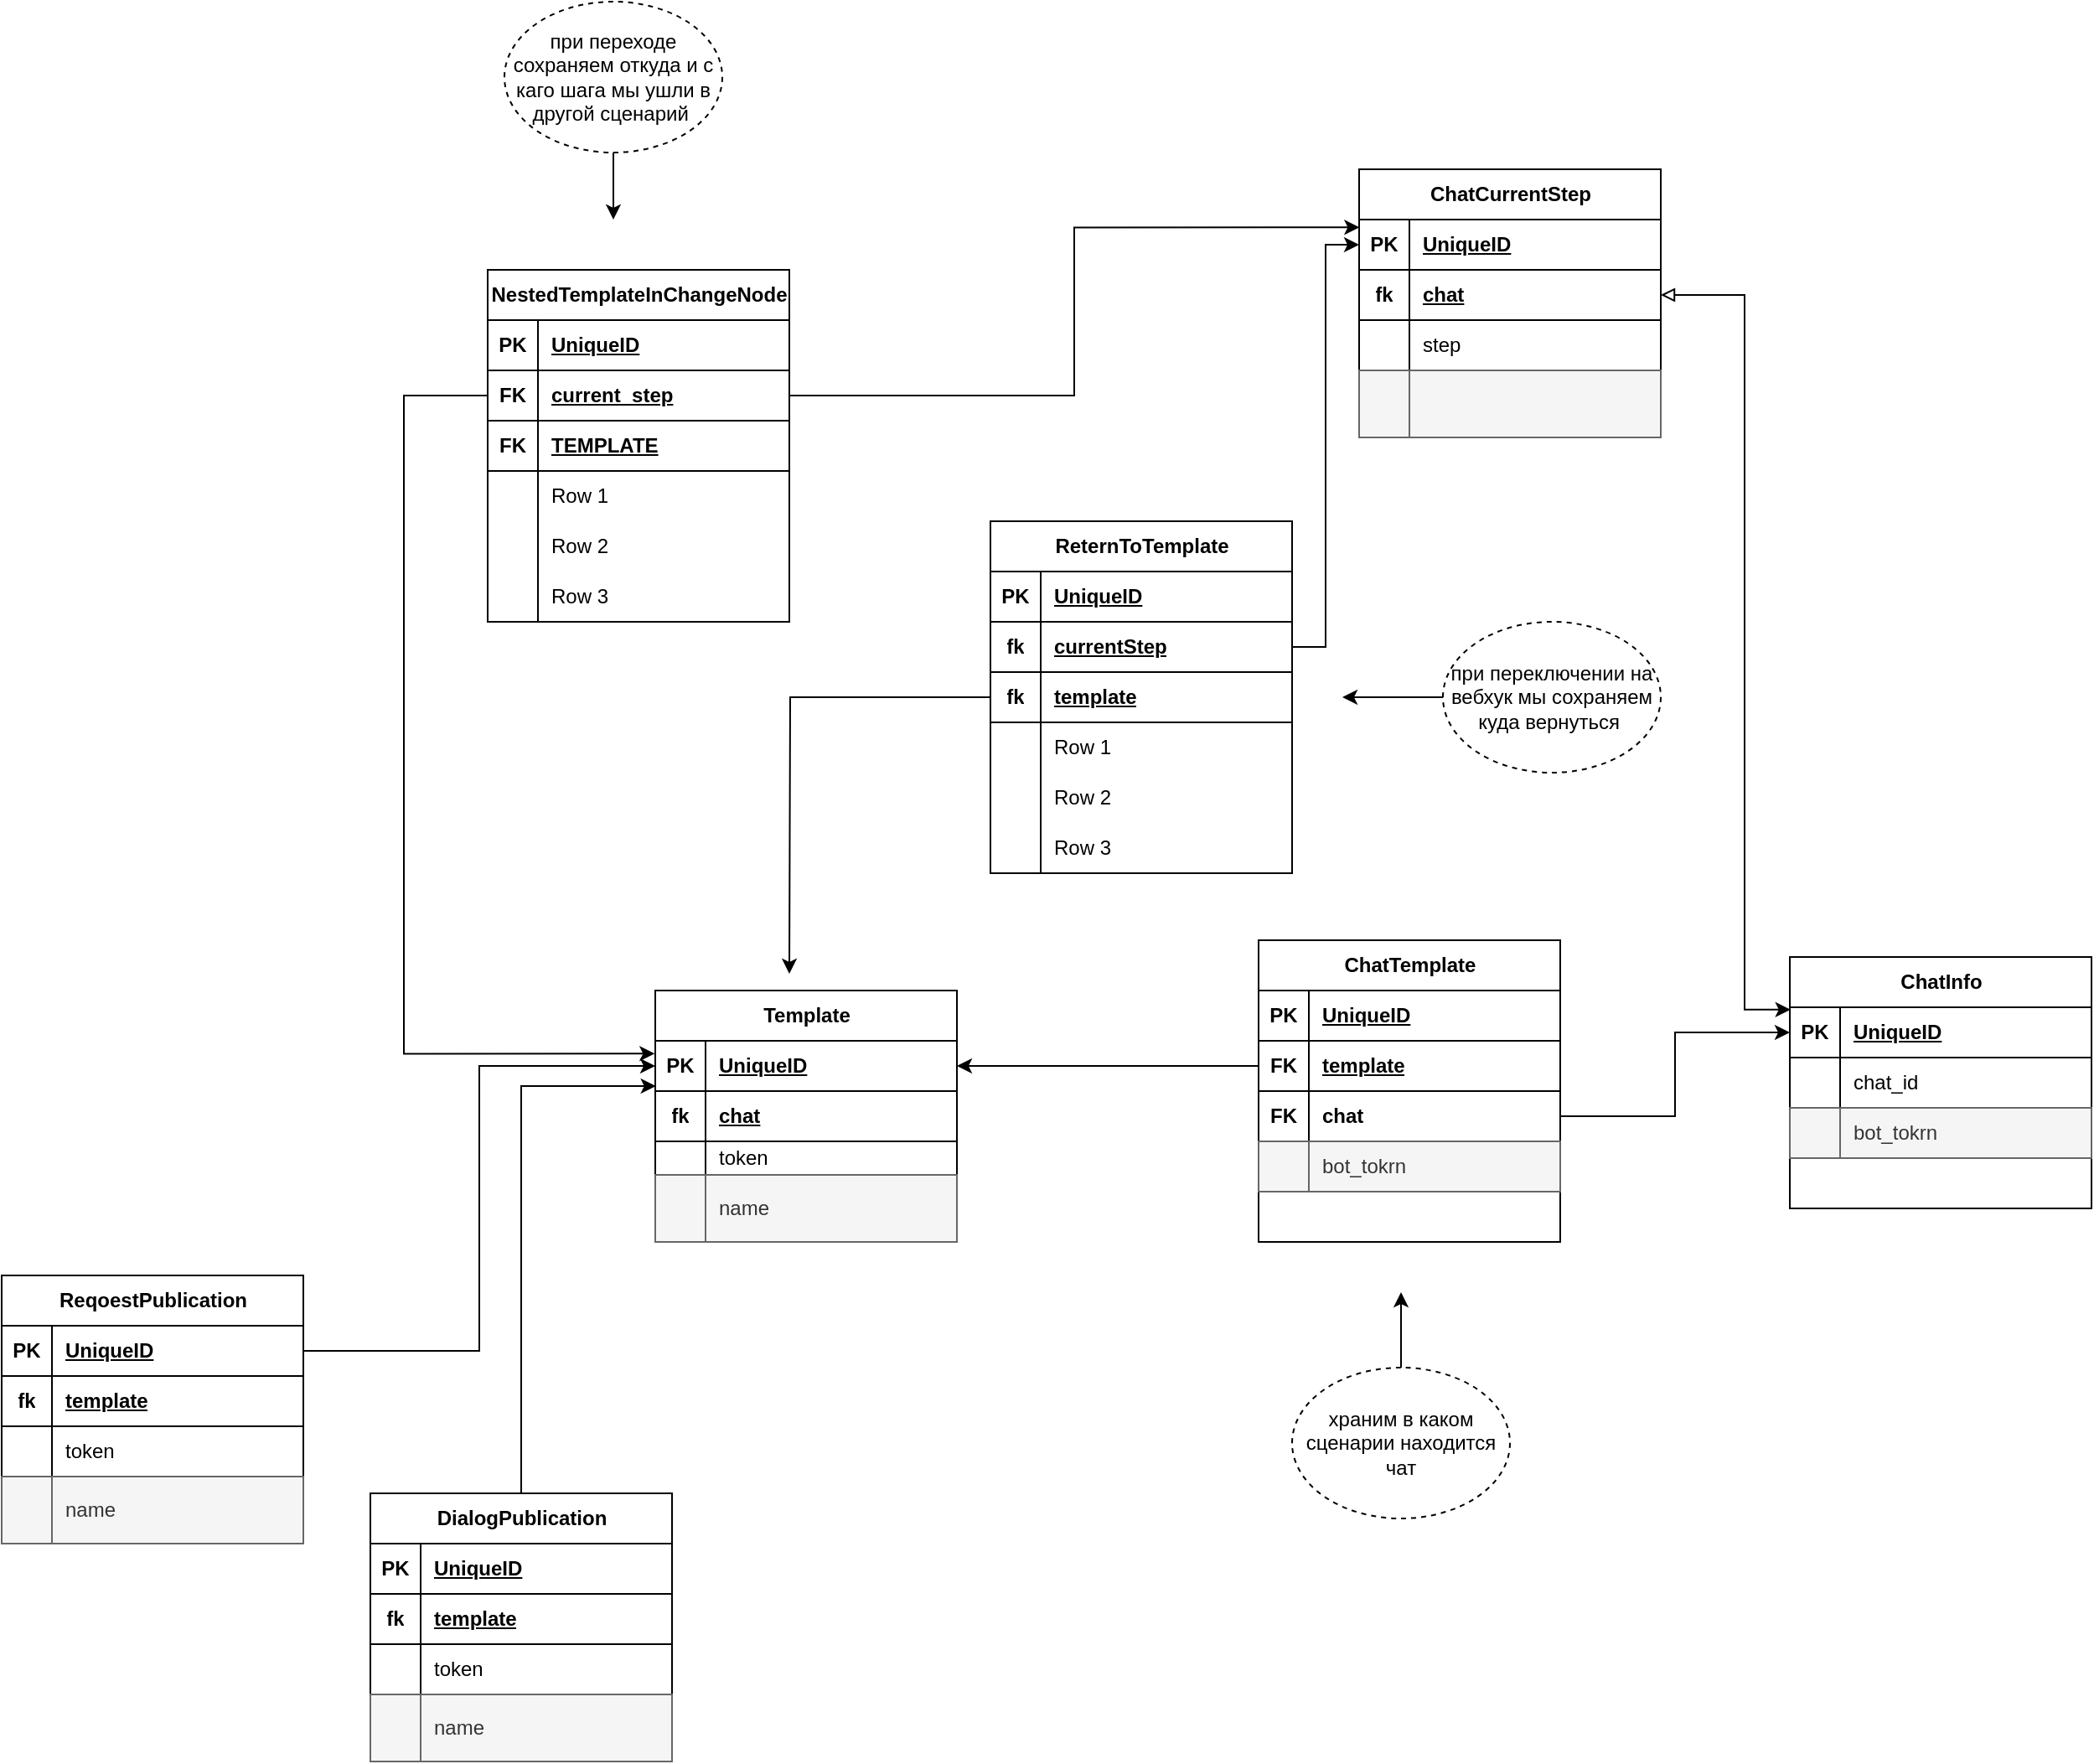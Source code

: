 <mxfile version="24.3.1" type="github">
  <diagram name="Страница — 1" id="hnV5HWe_6OBlve2uPmo5">
    <mxGraphModel dx="2190" dy="2065" grid="1" gridSize="10" guides="1" tooltips="1" connect="1" arrows="1" fold="1" page="1" pageScale="1" pageWidth="827" pageHeight="1169" math="0" shadow="0">
      <root>
        <mxCell id="0" />
        <mxCell id="1" parent="0" />
        <mxCell id="dPiEQQM7-Lwo4xCuVT-6-147" style="edgeStyle=orthogonalEdgeStyle;rounded=0;orthogonalLoop=1;jettySize=auto;html=1;" edge="1" parent="1" source="dPiEQQM7-Lwo4xCuVT-6-1">
          <mxGeometry relative="1" as="geometry">
            <mxPoint x="230" y="350" as="targetPoint" />
          </mxGeometry>
        </mxCell>
        <mxCell id="dPiEQQM7-Lwo4xCuVT-6-1" value="ReternToTemplate" style="shape=table;startSize=30;container=1;collapsible=1;childLayout=tableLayout;fixedRows=1;rowLines=0;fontStyle=1;align=center;resizeLast=1;html=1;fillColor=#FFFFFF;" vertex="1" parent="1">
          <mxGeometry x="350" y="80" width="180" height="210" as="geometry" />
        </mxCell>
        <mxCell id="dPiEQQM7-Lwo4xCuVT-6-2" value="" style="shape=tableRow;horizontal=0;startSize=0;swimlaneHead=0;swimlaneBody=0;fillColor=none;collapsible=0;dropTarget=0;points=[[0,0.5],[1,0.5]];portConstraint=eastwest;top=0;left=0;right=0;bottom=1;" vertex="1" parent="dPiEQQM7-Lwo4xCuVT-6-1">
          <mxGeometry y="30" width="180" height="30" as="geometry" />
        </mxCell>
        <mxCell id="dPiEQQM7-Lwo4xCuVT-6-3" value="PK" style="shape=partialRectangle;connectable=0;fillColor=none;top=0;left=0;bottom=0;right=0;fontStyle=1;overflow=hidden;whiteSpace=wrap;html=1;" vertex="1" parent="dPiEQQM7-Lwo4xCuVT-6-2">
          <mxGeometry width="30" height="30" as="geometry">
            <mxRectangle width="30" height="30" as="alternateBounds" />
          </mxGeometry>
        </mxCell>
        <mxCell id="dPiEQQM7-Lwo4xCuVT-6-4" value="UniqueID" style="shape=partialRectangle;connectable=0;fillColor=none;top=0;left=0;bottom=0;right=0;align=left;spacingLeft=6;fontStyle=5;overflow=hidden;whiteSpace=wrap;html=1;" vertex="1" parent="dPiEQQM7-Lwo4xCuVT-6-2">
          <mxGeometry x="30" width="150" height="30" as="geometry">
            <mxRectangle width="150" height="30" as="alternateBounds" />
          </mxGeometry>
        </mxCell>
        <mxCell id="dPiEQQM7-Lwo4xCuVT-6-14" value="" style="shape=tableRow;horizontal=0;startSize=0;swimlaneHead=0;swimlaneBody=0;fillColor=none;collapsible=0;dropTarget=0;points=[[0,0.5],[1,0.5]];portConstraint=eastwest;top=0;left=0;right=0;bottom=1;" vertex="1" parent="dPiEQQM7-Lwo4xCuVT-6-1">
          <mxGeometry y="60" width="180" height="30" as="geometry" />
        </mxCell>
        <mxCell id="dPiEQQM7-Lwo4xCuVT-6-15" value="fk" style="shape=partialRectangle;connectable=0;fillColor=none;top=0;left=0;bottom=0;right=0;fontStyle=1;overflow=hidden;whiteSpace=wrap;html=1;" vertex="1" parent="dPiEQQM7-Lwo4xCuVT-6-14">
          <mxGeometry width="30" height="30" as="geometry">
            <mxRectangle width="30" height="30" as="alternateBounds" />
          </mxGeometry>
        </mxCell>
        <mxCell id="dPiEQQM7-Lwo4xCuVT-6-16" value="currentStep" style="shape=partialRectangle;connectable=0;fillColor=none;top=0;left=0;bottom=0;right=0;align=left;spacingLeft=6;fontStyle=5;overflow=hidden;whiteSpace=wrap;html=1;" vertex="1" parent="dPiEQQM7-Lwo4xCuVT-6-14">
          <mxGeometry x="30" width="150" height="30" as="geometry">
            <mxRectangle width="150" height="30" as="alternateBounds" />
          </mxGeometry>
        </mxCell>
        <mxCell id="dPiEQQM7-Lwo4xCuVT-6-33" value="" style="shape=tableRow;horizontal=0;startSize=0;swimlaneHead=0;swimlaneBody=0;fillColor=none;collapsible=0;dropTarget=0;points=[[0,0.5],[1,0.5]];portConstraint=eastwest;top=0;left=0;right=0;bottom=1;" vertex="1" parent="dPiEQQM7-Lwo4xCuVT-6-1">
          <mxGeometry y="90" width="180" height="30" as="geometry" />
        </mxCell>
        <mxCell id="dPiEQQM7-Lwo4xCuVT-6-34" value="fk" style="shape=partialRectangle;connectable=0;fillColor=none;top=0;left=0;bottom=0;right=0;fontStyle=1;overflow=hidden;whiteSpace=wrap;html=1;" vertex="1" parent="dPiEQQM7-Lwo4xCuVT-6-33">
          <mxGeometry width="30" height="30" as="geometry">
            <mxRectangle width="30" height="30" as="alternateBounds" />
          </mxGeometry>
        </mxCell>
        <mxCell id="dPiEQQM7-Lwo4xCuVT-6-35" value="template" style="shape=partialRectangle;connectable=0;fillColor=none;top=0;left=0;bottom=0;right=0;align=left;spacingLeft=6;fontStyle=5;overflow=hidden;whiteSpace=wrap;html=1;" vertex="1" parent="dPiEQQM7-Lwo4xCuVT-6-33">
          <mxGeometry x="30" width="150" height="30" as="geometry">
            <mxRectangle width="150" height="30" as="alternateBounds" />
          </mxGeometry>
        </mxCell>
        <mxCell id="dPiEQQM7-Lwo4xCuVT-6-5" value="" style="shape=tableRow;horizontal=0;startSize=0;swimlaneHead=0;swimlaneBody=0;fillColor=none;collapsible=0;dropTarget=0;points=[[0,0.5],[1,0.5]];portConstraint=eastwest;top=0;left=0;right=0;bottom=0;" vertex="1" parent="dPiEQQM7-Lwo4xCuVT-6-1">
          <mxGeometry y="120" width="180" height="30" as="geometry" />
        </mxCell>
        <mxCell id="dPiEQQM7-Lwo4xCuVT-6-6" value="" style="shape=partialRectangle;connectable=0;fillColor=none;top=0;left=0;bottom=0;right=0;editable=1;overflow=hidden;whiteSpace=wrap;html=1;" vertex="1" parent="dPiEQQM7-Lwo4xCuVT-6-5">
          <mxGeometry width="30" height="30" as="geometry">
            <mxRectangle width="30" height="30" as="alternateBounds" />
          </mxGeometry>
        </mxCell>
        <mxCell id="dPiEQQM7-Lwo4xCuVT-6-7" value="Row 1" style="shape=partialRectangle;connectable=0;fillColor=none;top=0;left=0;bottom=0;right=0;align=left;spacingLeft=6;overflow=hidden;whiteSpace=wrap;html=1;" vertex="1" parent="dPiEQQM7-Lwo4xCuVT-6-5">
          <mxGeometry x="30" width="150" height="30" as="geometry">
            <mxRectangle width="150" height="30" as="alternateBounds" />
          </mxGeometry>
        </mxCell>
        <mxCell id="dPiEQQM7-Lwo4xCuVT-6-8" value="" style="shape=tableRow;horizontal=0;startSize=0;swimlaneHead=0;swimlaneBody=0;fillColor=none;collapsible=0;dropTarget=0;points=[[0,0.5],[1,0.5]];portConstraint=eastwest;top=0;left=0;right=0;bottom=0;" vertex="1" parent="dPiEQQM7-Lwo4xCuVT-6-1">
          <mxGeometry y="150" width="180" height="30" as="geometry" />
        </mxCell>
        <mxCell id="dPiEQQM7-Lwo4xCuVT-6-9" value="" style="shape=partialRectangle;connectable=0;fillColor=none;top=0;left=0;bottom=0;right=0;editable=1;overflow=hidden;whiteSpace=wrap;html=1;" vertex="1" parent="dPiEQQM7-Lwo4xCuVT-6-8">
          <mxGeometry width="30" height="30" as="geometry">
            <mxRectangle width="30" height="30" as="alternateBounds" />
          </mxGeometry>
        </mxCell>
        <mxCell id="dPiEQQM7-Lwo4xCuVT-6-10" value="Row 2" style="shape=partialRectangle;connectable=0;fillColor=none;top=0;left=0;bottom=0;right=0;align=left;spacingLeft=6;overflow=hidden;whiteSpace=wrap;html=1;" vertex="1" parent="dPiEQQM7-Lwo4xCuVT-6-8">
          <mxGeometry x="30" width="150" height="30" as="geometry">
            <mxRectangle width="150" height="30" as="alternateBounds" />
          </mxGeometry>
        </mxCell>
        <mxCell id="dPiEQQM7-Lwo4xCuVT-6-11" value="" style="shape=tableRow;horizontal=0;startSize=0;swimlaneHead=0;swimlaneBody=0;fillColor=none;collapsible=0;dropTarget=0;points=[[0,0.5],[1,0.5]];portConstraint=eastwest;top=0;left=0;right=0;bottom=0;" vertex="1" parent="dPiEQQM7-Lwo4xCuVT-6-1">
          <mxGeometry y="180" width="180" height="30" as="geometry" />
        </mxCell>
        <mxCell id="dPiEQQM7-Lwo4xCuVT-6-12" value="" style="shape=partialRectangle;connectable=0;fillColor=none;top=0;left=0;bottom=0;right=0;editable=1;overflow=hidden;whiteSpace=wrap;html=1;" vertex="1" parent="dPiEQQM7-Lwo4xCuVT-6-11">
          <mxGeometry width="30" height="30" as="geometry">
            <mxRectangle width="30" height="30" as="alternateBounds" />
          </mxGeometry>
        </mxCell>
        <mxCell id="dPiEQQM7-Lwo4xCuVT-6-13" value="Row 3" style="shape=partialRectangle;connectable=0;fillColor=none;top=0;left=0;bottom=0;right=0;align=left;spacingLeft=6;overflow=hidden;whiteSpace=wrap;html=1;" vertex="1" parent="dPiEQQM7-Lwo4xCuVT-6-11">
          <mxGeometry x="30" width="150" height="30" as="geometry">
            <mxRectangle width="150" height="30" as="alternateBounds" />
          </mxGeometry>
        </mxCell>
        <mxCell id="dPiEQQM7-Lwo4xCuVT-6-149" style="edgeStyle=orthogonalEdgeStyle;rounded=0;orthogonalLoop=1;jettySize=auto;html=1;entryX=0.002;entryY=0.046;entryDx=0;entryDy=0;entryPerimeter=0;exitX=1;exitY=0.5;exitDx=0;exitDy=0;startArrow=block;startFill=0;" edge="1" parent="1" source="dPiEQQM7-Lwo4xCuVT-6-40" target="dPiEQQM7-Lwo4xCuVT-6-106">
          <mxGeometry relative="1" as="geometry">
            <Array as="points">
              <mxPoint x="800" y="-55" />
              <mxPoint x="800" y="371" />
            </Array>
          </mxGeometry>
        </mxCell>
        <mxCell id="dPiEQQM7-Lwo4xCuVT-6-36" value="ChatCurrentStep" style="shape=table;startSize=30;container=1;collapsible=1;childLayout=tableLayout;fixedRows=1;rowLines=0;fontStyle=1;align=center;resizeLast=1;html=1;fillColor=#FFFFFF;" vertex="1" parent="1">
          <mxGeometry x="570" y="-130" width="180" height="160" as="geometry" />
        </mxCell>
        <mxCell id="dPiEQQM7-Lwo4xCuVT-6-37" value="" style="shape=tableRow;horizontal=0;startSize=0;swimlaneHead=0;swimlaneBody=0;fillColor=none;collapsible=0;dropTarget=0;points=[[0,0.5],[1,0.5]];portConstraint=eastwest;top=0;left=0;right=0;bottom=1;" vertex="1" parent="dPiEQQM7-Lwo4xCuVT-6-36">
          <mxGeometry y="30" width="180" height="30" as="geometry" />
        </mxCell>
        <mxCell id="dPiEQQM7-Lwo4xCuVT-6-38" value="PK" style="shape=partialRectangle;connectable=0;fillColor=none;top=0;left=0;bottom=0;right=0;fontStyle=1;overflow=hidden;whiteSpace=wrap;html=1;" vertex="1" parent="dPiEQQM7-Lwo4xCuVT-6-37">
          <mxGeometry width="30" height="30" as="geometry">
            <mxRectangle width="30" height="30" as="alternateBounds" />
          </mxGeometry>
        </mxCell>
        <mxCell id="dPiEQQM7-Lwo4xCuVT-6-39" value="UniqueID" style="shape=partialRectangle;connectable=0;fillColor=none;top=0;left=0;bottom=0;right=0;align=left;spacingLeft=6;fontStyle=5;overflow=hidden;whiteSpace=wrap;html=1;" vertex="1" parent="dPiEQQM7-Lwo4xCuVT-6-37">
          <mxGeometry x="30" width="150" height="30" as="geometry">
            <mxRectangle width="150" height="30" as="alternateBounds" />
          </mxGeometry>
        </mxCell>
        <mxCell id="dPiEQQM7-Lwo4xCuVT-6-40" value="" style="shape=tableRow;horizontal=0;startSize=0;swimlaneHead=0;swimlaneBody=0;fillColor=none;collapsible=0;dropTarget=0;points=[[0,0.5],[1,0.5]];portConstraint=eastwest;top=0;left=0;right=0;bottom=1;" vertex="1" parent="dPiEQQM7-Lwo4xCuVT-6-36">
          <mxGeometry y="60" width="180" height="30" as="geometry" />
        </mxCell>
        <mxCell id="dPiEQQM7-Lwo4xCuVT-6-41" value="fk" style="shape=partialRectangle;connectable=0;fillColor=none;top=0;left=0;bottom=0;right=0;fontStyle=1;overflow=hidden;whiteSpace=wrap;html=1;" vertex="1" parent="dPiEQQM7-Lwo4xCuVT-6-40">
          <mxGeometry width="30" height="30" as="geometry">
            <mxRectangle width="30" height="30" as="alternateBounds" />
          </mxGeometry>
        </mxCell>
        <mxCell id="dPiEQQM7-Lwo4xCuVT-6-42" value="chat" style="shape=partialRectangle;connectable=0;fillColor=none;top=0;left=0;bottom=0;right=0;align=left;spacingLeft=6;fontStyle=5;overflow=hidden;whiteSpace=wrap;html=1;" vertex="1" parent="dPiEQQM7-Lwo4xCuVT-6-40">
          <mxGeometry x="30" width="150" height="30" as="geometry">
            <mxRectangle width="150" height="30" as="alternateBounds" />
          </mxGeometry>
        </mxCell>
        <mxCell id="dPiEQQM7-Lwo4xCuVT-6-46" value="" style="shape=tableRow;horizontal=0;startSize=0;swimlaneHead=0;swimlaneBody=0;fillColor=none;collapsible=0;dropTarget=0;points=[[0,0.5],[1,0.5]];portConstraint=eastwest;top=0;left=0;right=0;bottom=0;" vertex="1" parent="dPiEQQM7-Lwo4xCuVT-6-36">
          <mxGeometry y="90" width="180" height="30" as="geometry" />
        </mxCell>
        <mxCell id="dPiEQQM7-Lwo4xCuVT-6-47" value="" style="shape=partialRectangle;connectable=0;fillColor=none;top=0;left=0;bottom=0;right=0;editable=1;overflow=hidden;whiteSpace=wrap;html=1;" vertex="1" parent="dPiEQQM7-Lwo4xCuVT-6-46">
          <mxGeometry width="30" height="30" as="geometry">
            <mxRectangle width="30" height="30" as="alternateBounds" />
          </mxGeometry>
        </mxCell>
        <mxCell id="dPiEQQM7-Lwo4xCuVT-6-48" value="step" style="shape=partialRectangle;connectable=0;fillColor=none;top=0;left=0;bottom=0;right=0;align=left;spacingLeft=6;overflow=hidden;whiteSpace=wrap;html=1;" vertex="1" parent="dPiEQQM7-Lwo4xCuVT-6-46">
          <mxGeometry x="30" width="150" height="30" as="geometry">
            <mxRectangle width="150" height="30" as="alternateBounds" />
          </mxGeometry>
        </mxCell>
        <mxCell id="dPiEQQM7-Lwo4xCuVT-6-49" value="" style="shape=tableRow;horizontal=0;startSize=0;swimlaneHead=0;swimlaneBody=0;fillColor=none;collapsible=0;dropTarget=0;points=[[0,0.5],[1,0.5]];portConstraint=eastwest;top=0;left=0;right=0;bottom=0;" vertex="1" parent="dPiEQQM7-Lwo4xCuVT-6-36">
          <mxGeometry y="120" width="180" height="40" as="geometry" />
        </mxCell>
        <mxCell id="dPiEQQM7-Lwo4xCuVT-6-50" value="" style="shape=partialRectangle;connectable=0;top=1;left=1;bottom=1;right=1;editable=1;overflow=hidden;whiteSpace=wrap;html=1;fillColor=#f5f5f5;fontColor=#333333;strokeColor=#666666;" vertex="1" parent="dPiEQQM7-Lwo4xCuVT-6-49">
          <mxGeometry width="30" height="40" as="geometry">
            <mxRectangle width="30" height="40" as="alternateBounds" />
          </mxGeometry>
        </mxCell>
        <mxCell id="dPiEQQM7-Lwo4xCuVT-6-51" value="" style="shape=partialRectangle;connectable=0;top=1;left=1;bottom=1;right=1;align=left;spacingLeft=6;overflow=hidden;whiteSpace=wrap;html=1;fillColor=#f5f5f5;fontColor=#333333;strokeColor=#666666;" vertex="1" parent="dPiEQQM7-Lwo4xCuVT-6-49">
          <mxGeometry x="30" width="150" height="40" as="geometry">
            <mxRectangle width="150" height="40" as="alternateBounds" />
          </mxGeometry>
        </mxCell>
        <mxCell id="dPiEQQM7-Lwo4xCuVT-6-55" value="NestedTemplateInChangeNode" style="shape=table;startSize=30;container=1;collapsible=1;childLayout=tableLayout;fixedRows=1;rowLines=0;fontStyle=1;align=center;resizeLast=1;html=1;fillColor=#FFFFFF;" vertex="1" parent="1">
          <mxGeometry x="50" y="-70" width="180" height="210" as="geometry" />
        </mxCell>
        <mxCell id="dPiEQQM7-Lwo4xCuVT-6-56" value="" style="shape=tableRow;horizontal=0;startSize=0;swimlaneHead=0;swimlaneBody=0;fillColor=none;collapsible=0;dropTarget=0;points=[[0,0.5],[1,0.5]];portConstraint=eastwest;top=0;left=0;right=0;bottom=1;" vertex="1" parent="dPiEQQM7-Lwo4xCuVT-6-55">
          <mxGeometry y="30" width="180" height="30" as="geometry" />
        </mxCell>
        <mxCell id="dPiEQQM7-Lwo4xCuVT-6-57" value="PK" style="shape=partialRectangle;connectable=0;fillColor=none;top=0;left=0;bottom=0;right=0;fontStyle=1;overflow=hidden;whiteSpace=wrap;html=1;" vertex="1" parent="dPiEQQM7-Lwo4xCuVT-6-56">
          <mxGeometry width="30" height="30" as="geometry">
            <mxRectangle width="30" height="30" as="alternateBounds" />
          </mxGeometry>
        </mxCell>
        <mxCell id="dPiEQQM7-Lwo4xCuVT-6-58" value="UniqueID" style="shape=partialRectangle;connectable=0;fillColor=none;top=0;left=0;bottom=0;right=0;align=left;spacingLeft=6;fontStyle=5;overflow=hidden;whiteSpace=wrap;html=1;" vertex="1" parent="dPiEQQM7-Lwo4xCuVT-6-56">
          <mxGeometry x="30" width="150" height="30" as="geometry">
            <mxRectangle width="150" height="30" as="alternateBounds" />
          </mxGeometry>
        </mxCell>
        <mxCell id="dPiEQQM7-Lwo4xCuVT-6-59" value="" style="shape=tableRow;horizontal=0;startSize=0;swimlaneHead=0;swimlaneBody=0;fillColor=none;collapsible=0;dropTarget=0;points=[[0,0.5],[1,0.5]];portConstraint=eastwest;top=0;left=0;right=0;bottom=1;" vertex="1" parent="dPiEQQM7-Lwo4xCuVT-6-55">
          <mxGeometry y="60" width="180" height="30" as="geometry" />
        </mxCell>
        <mxCell id="dPiEQQM7-Lwo4xCuVT-6-60" value="FK" style="shape=partialRectangle;connectable=0;fillColor=none;top=0;left=0;bottom=0;right=0;fontStyle=1;overflow=hidden;whiteSpace=wrap;html=1;" vertex="1" parent="dPiEQQM7-Lwo4xCuVT-6-59">
          <mxGeometry width="30" height="30" as="geometry">
            <mxRectangle width="30" height="30" as="alternateBounds" />
          </mxGeometry>
        </mxCell>
        <mxCell id="dPiEQQM7-Lwo4xCuVT-6-61" value="current_step" style="shape=partialRectangle;connectable=0;fillColor=none;top=0;left=0;bottom=0;right=0;align=left;spacingLeft=6;fontStyle=5;overflow=hidden;whiteSpace=wrap;html=1;" vertex="1" parent="dPiEQQM7-Lwo4xCuVT-6-59">
          <mxGeometry x="30" width="150" height="30" as="geometry">
            <mxRectangle width="150" height="30" as="alternateBounds" />
          </mxGeometry>
        </mxCell>
        <mxCell id="dPiEQQM7-Lwo4xCuVT-6-62" value="" style="shape=tableRow;horizontal=0;startSize=0;swimlaneHead=0;swimlaneBody=0;fillColor=none;collapsible=0;dropTarget=0;points=[[0,0.5],[1,0.5]];portConstraint=eastwest;top=0;left=0;right=0;bottom=1;" vertex="1" parent="dPiEQQM7-Lwo4xCuVT-6-55">
          <mxGeometry y="90" width="180" height="30" as="geometry" />
        </mxCell>
        <mxCell id="dPiEQQM7-Lwo4xCuVT-6-63" value="FK" style="shape=partialRectangle;connectable=0;fillColor=none;top=0;left=0;bottom=0;right=0;fontStyle=1;overflow=hidden;whiteSpace=wrap;html=1;" vertex="1" parent="dPiEQQM7-Lwo4xCuVT-6-62">
          <mxGeometry width="30" height="30" as="geometry">
            <mxRectangle width="30" height="30" as="alternateBounds" />
          </mxGeometry>
        </mxCell>
        <mxCell id="dPiEQQM7-Lwo4xCuVT-6-64" value="TEMPLATE" style="shape=partialRectangle;connectable=0;fillColor=none;top=0;left=0;bottom=0;right=0;align=left;spacingLeft=6;fontStyle=5;overflow=hidden;whiteSpace=wrap;html=1;" vertex="1" parent="dPiEQQM7-Lwo4xCuVT-6-62">
          <mxGeometry x="30" width="150" height="30" as="geometry">
            <mxRectangle width="150" height="30" as="alternateBounds" />
          </mxGeometry>
        </mxCell>
        <mxCell id="dPiEQQM7-Lwo4xCuVT-6-65" value="" style="shape=tableRow;horizontal=0;startSize=0;swimlaneHead=0;swimlaneBody=0;fillColor=none;collapsible=0;dropTarget=0;points=[[0,0.5],[1,0.5]];portConstraint=eastwest;top=0;left=0;right=0;bottom=0;" vertex="1" parent="dPiEQQM7-Lwo4xCuVT-6-55">
          <mxGeometry y="120" width="180" height="30" as="geometry" />
        </mxCell>
        <mxCell id="dPiEQQM7-Lwo4xCuVT-6-66" value="" style="shape=partialRectangle;connectable=0;fillColor=none;top=0;left=0;bottom=0;right=0;editable=1;overflow=hidden;whiteSpace=wrap;html=1;" vertex="1" parent="dPiEQQM7-Lwo4xCuVT-6-65">
          <mxGeometry width="30" height="30" as="geometry">
            <mxRectangle width="30" height="30" as="alternateBounds" />
          </mxGeometry>
        </mxCell>
        <mxCell id="dPiEQQM7-Lwo4xCuVT-6-67" value="Row 1" style="shape=partialRectangle;connectable=0;fillColor=none;top=0;left=0;bottom=0;right=0;align=left;spacingLeft=6;overflow=hidden;whiteSpace=wrap;html=1;" vertex="1" parent="dPiEQQM7-Lwo4xCuVT-6-65">
          <mxGeometry x="30" width="150" height="30" as="geometry">
            <mxRectangle width="150" height="30" as="alternateBounds" />
          </mxGeometry>
        </mxCell>
        <mxCell id="dPiEQQM7-Lwo4xCuVT-6-68" value="" style="shape=tableRow;horizontal=0;startSize=0;swimlaneHead=0;swimlaneBody=0;fillColor=none;collapsible=0;dropTarget=0;points=[[0,0.5],[1,0.5]];portConstraint=eastwest;top=0;left=0;right=0;bottom=0;" vertex="1" parent="dPiEQQM7-Lwo4xCuVT-6-55">
          <mxGeometry y="150" width="180" height="30" as="geometry" />
        </mxCell>
        <mxCell id="dPiEQQM7-Lwo4xCuVT-6-69" value="" style="shape=partialRectangle;connectable=0;fillColor=none;top=0;left=0;bottom=0;right=0;editable=1;overflow=hidden;whiteSpace=wrap;html=1;" vertex="1" parent="dPiEQQM7-Lwo4xCuVT-6-68">
          <mxGeometry width="30" height="30" as="geometry">
            <mxRectangle width="30" height="30" as="alternateBounds" />
          </mxGeometry>
        </mxCell>
        <mxCell id="dPiEQQM7-Lwo4xCuVT-6-70" value="Row 2" style="shape=partialRectangle;connectable=0;fillColor=none;top=0;left=0;bottom=0;right=0;align=left;spacingLeft=6;overflow=hidden;whiteSpace=wrap;html=1;" vertex="1" parent="dPiEQQM7-Lwo4xCuVT-6-68">
          <mxGeometry x="30" width="150" height="30" as="geometry">
            <mxRectangle width="150" height="30" as="alternateBounds" />
          </mxGeometry>
        </mxCell>
        <mxCell id="dPiEQQM7-Lwo4xCuVT-6-71" value="" style="shape=tableRow;horizontal=0;startSize=0;swimlaneHead=0;swimlaneBody=0;fillColor=none;collapsible=0;dropTarget=0;points=[[0,0.5],[1,0.5]];portConstraint=eastwest;top=0;left=0;right=0;bottom=0;" vertex="1" parent="dPiEQQM7-Lwo4xCuVT-6-55">
          <mxGeometry y="180" width="180" height="30" as="geometry" />
        </mxCell>
        <mxCell id="dPiEQQM7-Lwo4xCuVT-6-72" value="" style="shape=partialRectangle;connectable=0;fillColor=none;top=0;left=0;bottom=0;right=0;editable=1;overflow=hidden;whiteSpace=wrap;html=1;" vertex="1" parent="dPiEQQM7-Lwo4xCuVT-6-71">
          <mxGeometry width="30" height="30" as="geometry">
            <mxRectangle width="30" height="30" as="alternateBounds" />
          </mxGeometry>
        </mxCell>
        <mxCell id="dPiEQQM7-Lwo4xCuVT-6-73" value="Row 3" style="shape=partialRectangle;connectable=0;fillColor=none;top=0;left=0;bottom=0;right=0;align=left;spacingLeft=6;overflow=hidden;whiteSpace=wrap;html=1;" vertex="1" parent="dPiEQQM7-Lwo4xCuVT-6-71">
          <mxGeometry x="30" width="150" height="30" as="geometry">
            <mxRectangle width="150" height="30" as="alternateBounds" />
          </mxGeometry>
        </mxCell>
        <mxCell id="dPiEQQM7-Lwo4xCuVT-6-79" value="ChatTemplate" style="shape=table;startSize=30;container=1;collapsible=1;childLayout=tableLayout;fixedRows=1;rowLines=0;fontStyle=1;align=center;resizeLast=1;html=1;fillColor=#FFFFFF;" vertex="1" parent="1">
          <mxGeometry x="510" y="330" width="180" height="180" as="geometry" />
        </mxCell>
        <mxCell id="dPiEQQM7-Lwo4xCuVT-6-80" value="" style="shape=tableRow;horizontal=0;startSize=0;swimlaneHead=0;swimlaneBody=0;fillColor=none;collapsible=0;dropTarget=0;points=[[0,0.5],[1,0.5]];portConstraint=eastwest;top=0;left=0;right=0;bottom=1;" vertex="1" parent="dPiEQQM7-Lwo4xCuVT-6-79">
          <mxGeometry y="30" width="180" height="30" as="geometry" />
        </mxCell>
        <mxCell id="dPiEQQM7-Lwo4xCuVT-6-81" value="PK" style="shape=partialRectangle;connectable=0;fillColor=none;top=0;left=0;bottom=0;right=0;fontStyle=1;overflow=hidden;whiteSpace=wrap;html=1;" vertex="1" parent="dPiEQQM7-Lwo4xCuVT-6-80">
          <mxGeometry width="30" height="30" as="geometry">
            <mxRectangle width="30" height="30" as="alternateBounds" />
          </mxGeometry>
        </mxCell>
        <mxCell id="dPiEQQM7-Lwo4xCuVT-6-82" value="UniqueID" style="shape=partialRectangle;connectable=0;fillColor=none;top=0;left=0;bottom=0;right=0;align=left;spacingLeft=6;fontStyle=5;overflow=hidden;whiteSpace=wrap;html=1;" vertex="1" parent="dPiEQQM7-Lwo4xCuVT-6-80">
          <mxGeometry x="30" width="150" height="30" as="geometry">
            <mxRectangle width="150" height="30" as="alternateBounds" />
          </mxGeometry>
        </mxCell>
        <mxCell id="dPiEQQM7-Lwo4xCuVT-6-83" value="" style="shape=tableRow;horizontal=0;startSize=0;swimlaneHead=0;swimlaneBody=0;fillColor=none;collapsible=0;dropTarget=0;points=[[0,0.5],[1,0.5]];portConstraint=eastwest;top=0;left=0;right=0;bottom=1;" vertex="1" parent="dPiEQQM7-Lwo4xCuVT-6-79">
          <mxGeometry y="60" width="180" height="30" as="geometry" />
        </mxCell>
        <mxCell id="dPiEQQM7-Lwo4xCuVT-6-84" value="FK" style="shape=partialRectangle;connectable=0;fillColor=none;top=0;left=0;bottom=0;right=0;fontStyle=1;overflow=hidden;whiteSpace=wrap;html=1;" vertex="1" parent="dPiEQQM7-Lwo4xCuVT-6-83">
          <mxGeometry width="30" height="30" as="geometry">
            <mxRectangle width="30" height="30" as="alternateBounds" />
          </mxGeometry>
        </mxCell>
        <mxCell id="dPiEQQM7-Lwo4xCuVT-6-85" value="template" style="shape=partialRectangle;connectable=0;fillColor=none;top=0;left=0;bottom=0;right=0;align=left;spacingLeft=6;fontStyle=5;overflow=hidden;whiteSpace=wrap;html=1;" vertex="1" parent="dPiEQQM7-Lwo4xCuVT-6-83">
          <mxGeometry x="30" width="150" height="30" as="geometry">
            <mxRectangle width="150" height="30" as="alternateBounds" />
          </mxGeometry>
        </mxCell>
        <mxCell id="dPiEQQM7-Lwo4xCuVT-6-86" value="" style="shape=tableRow;horizontal=0;startSize=0;swimlaneHead=0;swimlaneBody=0;fillColor=none;collapsible=0;dropTarget=0;points=[[0,0.5],[1,0.5]];portConstraint=eastwest;top=0;left=0;right=0;bottom=0;" vertex="1" parent="dPiEQQM7-Lwo4xCuVT-6-79">
          <mxGeometry y="90" width="180" height="30" as="geometry" />
        </mxCell>
        <mxCell id="dPiEQQM7-Lwo4xCuVT-6-87" value="&lt;span style=&quot;font-weight: 700;&quot;&gt;FK&lt;/span&gt;" style="shape=partialRectangle;connectable=0;fillColor=none;top=0;left=0;bottom=0;right=0;editable=1;overflow=hidden;whiteSpace=wrap;html=1;" vertex="1" parent="dPiEQQM7-Lwo4xCuVT-6-86">
          <mxGeometry width="30" height="30" as="geometry">
            <mxRectangle width="30" height="30" as="alternateBounds" />
          </mxGeometry>
        </mxCell>
        <mxCell id="dPiEQQM7-Lwo4xCuVT-6-88" value="&lt;b&gt;chat&lt;/b&gt;" style="shape=partialRectangle;connectable=0;fillColor=none;top=0;left=0;bottom=0;right=0;align=left;spacingLeft=6;overflow=hidden;whiteSpace=wrap;html=1;" vertex="1" parent="dPiEQQM7-Lwo4xCuVT-6-86">
          <mxGeometry x="30" width="150" height="30" as="geometry">
            <mxRectangle width="150" height="30" as="alternateBounds" />
          </mxGeometry>
        </mxCell>
        <mxCell id="dPiEQQM7-Lwo4xCuVT-6-89" value="" style="shape=tableRow;horizontal=0;startSize=0;swimlaneHead=0;swimlaneBody=0;fillColor=none;collapsible=0;dropTarget=0;points=[[0,0.5],[1,0.5]];portConstraint=eastwest;top=0;left=0;right=0;bottom=0;" vertex="1" parent="dPiEQQM7-Lwo4xCuVT-6-79">
          <mxGeometry y="120" width="180" height="30" as="geometry" />
        </mxCell>
        <mxCell id="dPiEQQM7-Lwo4xCuVT-6-90" value="" style="shape=partialRectangle;connectable=0;top=1;left=1;bottom=1;right=1;editable=1;overflow=hidden;whiteSpace=wrap;html=1;fillColor=#f5f5f5;fontColor=#333333;strokeColor=#666666;" vertex="1" parent="dPiEQQM7-Lwo4xCuVT-6-89">
          <mxGeometry width="30" height="30" as="geometry">
            <mxRectangle width="30" height="30" as="alternateBounds" />
          </mxGeometry>
        </mxCell>
        <mxCell id="dPiEQQM7-Lwo4xCuVT-6-91" value="bot_tokrn" style="shape=partialRectangle;connectable=0;top=1;left=1;bottom=1;right=1;align=left;spacingLeft=6;overflow=hidden;whiteSpace=wrap;html=1;fillColor=#f5f5f5;fontColor=#333333;strokeColor=#666666;" vertex="1" parent="dPiEQQM7-Lwo4xCuVT-6-89">
          <mxGeometry x="30" width="150" height="30" as="geometry">
            <mxRectangle width="150" height="30" as="alternateBounds" />
          </mxGeometry>
        </mxCell>
        <mxCell id="dPiEQQM7-Lwo4xCuVT-6-92" value="Template" style="shape=table;startSize=30;container=1;collapsible=1;childLayout=tableLayout;fixedRows=1;rowLines=0;fontStyle=1;align=center;resizeLast=1;html=1;fillColor=#FFFFFF;" vertex="1" parent="1">
          <mxGeometry x="150" y="360" width="180" height="150" as="geometry" />
        </mxCell>
        <mxCell id="dPiEQQM7-Lwo4xCuVT-6-93" value="" style="shape=tableRow;horizontal=0;startSize=0;swimlaneHead=0;swimlaneBody=0;fillColor=none;collapsible=0;dropTarget=0;points=[[0,0.5],[1,0.5]];portConstraint=eastwest;top=0;left=0;right=0;bottom=1;" vertex="1" parent="dPiEQQM7-Lwo4xCuVT-6-92">
          <mxGeometry y="30" width="180" height="30" as="geometry" />
        </mxCell>
        <mxCell id="dPiEQQM7-Lwo4xCuVT-6-94" value="PK" style="shape=partialRectangle;connectable=0;fillColor=none;top=0;left=0;bottom=0;right=0;fontStyle=1;overflow=hidden;whiteSpace=wrap;html=1;" vertex="1" parent="dPiEQQM7-Lwo4xCuVT-6-93">
          <mxGeometry width="30" height="30" as="geometry">
            <mxRectangle width="30" height="30" as="alternateBounds" />
          </mxGeometry>
        </mxCell>
        <mxCell id="dPiEQQM7-Lwo4xCuVT-6-95" value="UniqueID" style="shape=partialRectangle;connectable=0;fillColor=none;top=0;left=0;bottom=0;right=0;align=left;spacingLeft=6;fontStyle=5;overflow=hidden;whiteSpace=wrap;html=1;" vertex="1" parent="dPiEQQM7-Lwo4xCuVT-6-93">
          <mxGeometry x="30" width="150" height="30" as="geometry">
            <mxRectangle width="150" height="30" as="alternateBounds" />
          </mxGeometry>
        </mxCell>
        <mxCell id="dPiEQQM7-Lwo4xCuVT-6-96" value="" style="shape=tableRow;horizontal=0;startSize=0;swimlaneHead=0;swimlaneBody=0;fillColor=none;collapsible=0;dropTarget=0;points=[[0,0.5],[1,0.5]];portConstraint=eastwest;top=0;left=0;right=0;bottom=1;" vertex="1" parent="dPiEQQM7-Lwo4xCuVT-6-92">
          <mxGeometry y="60" width="180" height="30" as="geometry" />
        </mxCell>
        <mxCell id="dPiEQQM7-Lwo4xCuVT-6-97" value="fk" style="shape=partialRectangle;connectable=0;fillColor=none;top=0;left=0;bottom=0;right=0;fontStyle=1;overflow=hidden;whiteSpace=wrap;html=1;" vertex="1" parent="dPiEQQM7-Lwo4xCuVT-6-96">
          <mxGeometry width="30" height="30" as="geometry">
            <mxRectangle width="30" height="30" as="alternateBounds" />
          </mxGeometry>
        </mxCell>
        <mxCell id="dPiEQQM7-Lwo4xCuVT-6-98" value="chat" style="shape=partialRectangle;connectable=0;fillColor=none;top=0;left=0;bottom=0;right=0;align=left;spacingLeft=6;fontStyle=5;overflow=hidden;whiteSpace=wrap;html=1;" vertex="1" parent="dPiEQQM7-Lwo4xCuVT-6-96">
          <mxGeometry x="30" width="150" height="30" as="geometry">
            <mxRectangle width="150" height="30" as="alternateBounds" />
          </mxGeometry>
        </mxCell>
        <mxCell id="dPiEQQM7-Lwo4xCuVT-6-99" value="" style="shape=tableRow;horizontal=0;startSize=0;swimlaneHead=0;swimlaneBody=0;fillColor=none;collapsible=0;dropTarget=0;points=[[0,0.5],[1,0.5]];portConstraint=eastwest;top=0;left=0;right=0;bottom=0;" vertex="1" parent="dPiEQQM7-Lwo4xCuVT-6-92">
          <mxGeometry y="90" width="180" height="20" as="geometry" />
        </mxCell>
        <mxCell id="dPiEQQM7-Lwo4xCuVT-6-100" value="" style="shape=partialRectangle;connectable=0;fillColor=none;top=0;left=0;bottom=0;right=0;editable=1;overflow=hidden;whiteSpace=wrap;html=1;" vertex="1" parent="dPiEQQM7-Lwo4xCuVT-6-99">
          <mxGeometry width="30" height="20" as="geometry">
            <mxRectangle width="30" height="20" as="alternateBounds" />
          </mxGeometry>
        </mxCell>
        <mxCell id="dPiEQQM7-Lwo4xCuVT-6-101" value="token" style="shape=partialRectangle;connectable=0;fillColor=none;top=0;left=0;bottom=0;right=0;align=left;spacingLeft=6;overflow=hidden;whiteSpace=wrap;html=1;" vertex="1" parent="dPiEQQM7-Lwo4xCuVT-6-99">
          <mxGeometry x="30" width="150" height="20" as="geometry">
            <mxRectangle width="150" height="20" as="alternateBounds" />
          </mxGeometry>
        </mxCell>
        <mxCell id="dPiEQQM7-Lwo4xCuVT-6-102" value="" style="shape=tableRow;horizontal=0;startSize=0;swimlaneHead=0;swimlaneBody=0;fillColor=none;collapsible=0;dropTarget=0;points=[[0,0.5],[1,0.5]];portConstraint=eastwest;top=0;left=0;right=0;bottom=0;" vertex="1" parent="dPiEQQM7-Lwo4xCuVT-6-92">
          <mxGeometry y="110" width="180" height="40" as="geometry" />
        </mxCell>
        <mxCell id="dPiEQQM7-Lwo4xCuVT-6-103" value="" style="shape=partialRectangle;connectable=0;top=1;left=1;bottom=1;right=1;editable=1;overflow=hidden;whiteSpace=wrap;html=1;fillColor=#f5f5f5;fontColor=#333333;strokeColor=#666666;" vertex="1" parent="dPiEQQM7-Lwo4xCuVT-6-102">
          <mxGeometry width="30" height="40" as="geometry">
            <mxRectangle width="30" height="40" as="alternateBounds" />
          </mxGeometry>
        </mxCell>
        <mxCell id="dPiEQQM7-Lwo4xCuVT-6-104" value="name" style="shape=partialRectangle;connectable=0;top=1;left=1;bottom=1;right=1;align=left;spacingLeft=6;overflow=hidden;whiteSpace=wrap;html=1;fillColor=#f5f5f5;fontColor=#333333;strokeColor=#666666;" vertex="1" parent="dPiEQQM7-Lwo4xCuVT-6-102">
          <mxGeometry x="30" width="150" height="40" as="geometry">
            <mxRectangle width="150" height="40" as="alternateBounds" />
          </mxGeometry>
        </mxCell>
        <mxCell id="dPiEQQM7-Lwo4xCuVT-6-105" value="ChatInfo" style="shape=table;startSize=30;container=1;collapsible=1;childLayout=tableLayout;fixedRows=1;rowLines=0;fontStyle=1;align=center;resizeLast=1;html=1;fillColor=#FFFFFF;" vertex="1" parent="1">
          <mxGeometry x="827" y="340" width="180" height="150" as="geometry" />
        </mxCell>
        <mxCell id="dPiEQQM7-Lwo4xCuVT-6-106" value="" style="shape=tableRow;horizontal=0;startSize=0;swimlaneHead=0;swimlaneBody=0;fillColor=none;collapsible=0;dropTarget=0;points=[[0,0.5],[1,0.5]];portConstraint=eastwest;top=0;left=0;right=0;bottom=1;" vertex="1" parent="dPiEQQM7-Lwo4xCuVT-6-105">
          <mxGeometry y="30" width="180" height="30" as="geometry" />
        </mxCell>
        <mxCell id="dPiEQQM7-Lwo4xCuVT-6-107" value="PK" style="shape=partialRectangle;connectable=0;fillColor=none;top=0;left=0;bottom=0;right=0;fontStyle=1;overflow=hidden;whiteSpace=wrap;html=1;" vertex="1" parent="dPiEQQM7-Lwo4xCuVT-6-106">
          <mxGeometry width="30" height="30" as="geometry">
            <mxRectangle width="30" height="30" as="alternateBounds" />
          </mxGeometry>
        </mxCell>
        <mxCell id="dPiEQQM7-Lwo4xCuVT-6-108" value="UniqueID" style="shape=partialRectangle;connectable=0;fillColor=none;top=0;left=0;bottom=0;right=0;align=left;spacingLeft=6;fontStyle=5;overflow=hidden;whiteSpace=wrap;html=1;" vertex="1" parent="dPiEQQM7-Lwo4xCuVT-6-106">
          <mxGeometry x="30" width="150" height="30" as="geometry">
            <mxRectangle width="150" height="30" as="alternateBounds" />
          </mxGeometry>
        </mxCell>
        <mxCell id="dPiEQQM7-Lwo4xCuVT-6-112" value="" style="shape=tableRow;horizontal=0;startSize=0;swimlaneHead=0;swimlaneBody=0;fillColor=none;collapsible=0;dropTarget=0;points=[[0,0.5],[1,0.5]];portConstraint=eastwest;top=0;left=0;right=0;bottom=0;" vertex="1" parent="dPiEQQM7-Lwo4xCuVT-6-105">
          <mxGeometry y="60" width="180" height="30" as="geometry" />
        </mxCell>
        <mxCell id="dPiEQQM7-Lwo4xCuVT-6-113" value="" style="shape=partialRectangle;connectable=0;fillColor=none;top=0;left=0;bottom=0;right=0;editable=1;overflow=hidden;whiteSpace=wrap;html=1;" vertex="1" parent="dPiEQQM7-Lwo4xCuVT-6-112">
          <mxGeometry width="30" height="30" as="geometry">
            <mxRectangle width="30" height="30" as="alternateBounds" />
          </mxGeometry>
        </mxCell>
        <mxCell id="dPiEQQM7-Lwo4xCuVT-6-114" value="chat_id" style="shape=partialRectangle;connectable=0;fillColor=none;top=0;left=0;bottom=0;right=0;align=left;spacingLeft=6;overflow=hidden;whiteSpace=wrap;html=1;" vertex="1" parent="dPiEQQM7-Lwo4xCuVT-6-112">
          <mxGeometry x="30" width="150" height="30" as="geometry">
            <mxRectangle width="150" height="30" as="alternateBounds" />
          </mxGeometry>
        </mxCell>
        <mxCell id="dPiEQQM7-Lwo4xCuVT-6-115" value="" style="shape=tableRow;horizontal=0;startSize=0;swimlaneHead=0;swimlaneBody=0;fillColor=none;collapsible=0;dropTarget=0;points=[[0,0.5],[1,0.5]];portConstraint=eastwest;top=0;left=0;right=0;bottom=0;" vertex="1" parent="dPiEQQM7-Lwo4xCuVT-6-105">
          <mxGeometry y="90" width="180" height="30" as="geometry" />
        </mxCell>
        <mxCell id="dPiEQQM7-Lwo4xCuVT-6-116" value="" style="shape=partialRectangle;connectable=0;top=1;left=1;bottom=1;right=1;editable=1;overflow=hidden;whiteSpace=wrap;html=1;fillColor=#f5f5f5;fontColor=#333333;strokeColor=#666666;" vertex="1" parent="dPiEQQM7-Lwo4xCuVT-6-115">
          <mxGeometry width="30" height="30" as="geometry">
            <mxRectangle width="30" height="30" as="alternateBounds" />
          </mxGeometry>
        </mxCell>
        <mxCell id="dPiEQQM7-Lwo4xCuVT-6-117" value="bot_tokrn" style="shape=partialRectangle;connectable=0;top=1;left=1;bottom=1;right=1;align=left;spacingLeft=6;overflow=hidden;whiteSpace=wrap;html=1;fillColor=#f5f5f5;fontColor=#333333;strokeColor=#666666;" vertex="1" parent="dPiEQQM7-Lwo4xCuVT-6-115">
          <mxGeometry x="30" width="150" height="30" as="geometry">
            <mxRectangle width="150" height="30" as="alternateBounds" />
          </mxGeometry>
        </mxCell>
        <mxCell id="dPiEQQM7-Lwo4xCuVT-6-144" style="edgeStyle=orthogonalEdgeStyle;rounded=0;orthogonalLoop=1;jettySize=auto;html=1;entryX=0.002;entryY=0.9;entryDx=0;entryDy=0;entryPerimeter=0;" edge="1" parent="1" source="dPiEQQM7-Lwo4xCuVT-6-118" target="dPiEQQM7-Lwo4xCuVT-6-93">
          <mxGeometry relative="1" as="geometry" />
        </mxCell>
        <mxCell id="dPiEQQM7-Lwo4xCuVT-6-118" value="DialogPublication" style="shape=table;startSize=30;container=1;collapsible=1;childLayout=tableLayout;fixedRows=1;rowLines=0;fontStyle=1;align=center;resizeLast=1;html=1;fillColor=#FFFFFF;" vertex="1" parent="1">
          <mxGeometry x="-20" y="660" width="180" height="160" as="geometry" />
        </mxCell>
        <mxCell id="dPiEQQM7-Lwo4xCuVT-6-119" value="" style="shape=tableRow;horizontal=0;startSize=0;swimlaneHead=0;swimlaneBody=0;fillColor=none;collapsible=0;dropTarget=0;points=[[0,0.5],[1,0.5]];portConstraint=eastwest;top=0;left=0;right=0;bottom=1;" vertex="1" parent="dPiEQQM7-Lwo4xCuVT-6-118">
          <mxGeometry y="30" width="180" height="30" as="geometry" />
        </mxCell>
        <mxCell id="dPiEQQM7-Lwo4xCuVT-6-120" value="PK" style="shape=partialRectangle;connectable=0;fillColor=none;top=0;left=0;bottom=0;right=0;fontStyle=1;overflow=hidden;whiteSpace=wrap;html=1;" vertex="1" parent="dPiEQQM7-Lwo4xCuVT-6-119">
          <mxGeometry width="30" height="30" as="geometry">
            <mxRectangle width="30" height="30" as="alternateBounds" />
          </mxGeometry>
        </mxCell>
        <mxCell id="dPiEQQM7-Lwo4xCuVT-6-121" value="UniqueID" style="shape=partialRectangle;connectable=0;fillColor=none;top=0;left=0;bottom=0;right=0;align=left;spacingLeft=6;fontStyle=5;overflow=hidden;whiteSpace=wrap;html=1;" vertex="1" parent="dPiEQQM7-Lwo4xCuVT-6-119">
          <mxGeometry x="30" width="150" height="30" as="geometry">
            <mxRectangle width="150" height="30" as="alternateBounds" />
          </mxGeometry>
        </mxCell>
        <mxCell id="dPiEQQM7-Lwo4xCuVT-6-122" value="" style="shape=tableRow;horizontal=0;startSize=0;swimlaneHead=0;swimlaneBody=0;fillColor=none;collapsible=0;dropTarget=0;points=[[0,0.5],[1,0.5]];portConstraint=eastwest;top=0;left=0;right=0;bottom=1;" vertex="1" parent="dPiEQQM7-Lwo4xCuVT-6-118">
          <mxGeometry y="60" width="180" height="30" as="geometry" />
        </mxCell>
        <mxCell id="dPiEQQM7-Lwo4xCuVT-6-123" value="fk" style="shape=partialRectangle;connectable=0;fillColor=none;top=0;left=0;bottom=0;right=0;fontStyle=1;overflow=hidden;whiteSpace=wrap;html=1;" vertex="1" parent="dPiEQQM7-Lwo4xCuVT-6-122">
          <mxGeometry width="30" height="30" as="geometry">
            <mxRectangle width="30" height="30" as="alternateBounds" />
          </mxGeometry>
        </mxCell>
        <mxCell id="dPiEQQM7-Lwo4xCuVT-6-124" value="template" style="shape=partialRectangle;connectable=0;fillColor=none;top=0;left=0;bottom=0;right=0;align=left;spacingLeft=6;fontStyle=5;overflow=hidden;whiteSpace=wrap;html=1;" vertex="1" parent="dPiEQQM7-Lwo4xCuVT-6-122">
          <mxGeometry x="30" width="150" height="30" as="geometry">
            <mxRectangle width="150" height="30" as="alternateBounds" />
          </mxGeometry>
        </mxCell>
        <mxCell id="dPiEQQM7-Lwo4xCuVT-6-125" value="" style="shape=tableRow;horizontal=0;startSize=0;swimlaneHead=0;swimlaneBody=0;fillColor=none;collapsible=0;dropTarget=0;points=[[0,0.5],[1,0.5]];portConstraint=eastwest;top=0;left=0;right=0;bottom=0;" vertex="1" parent="dPiEQQM7-Lwo4xCuVT-6-118">
          <mxGeometry y="90" width="180" height="30" as="geometry" />
        </mxCell>
        <mxCell id="dPiEQQM7-Lwo4xCuVT-6-126" value="" style="shape=partialRectangle;connectable=0;fillColor=none;top=0;left=0;bottom=0;right=0;editable=1;overflow=hidden;whiteSpace=wrap;html=1;" vertex="1" parent="dPiEQQM7-Lwo4xCuVT-6-125">
          <mxGeometry width="30" height="30" as="geometry">
            <mxRectangle width="30" height="30" as="alternateBounds" />
          </mxGeometry>
        </mxCell>
        <mxCell id="dPiEQQM7-Lwo4xCuVT-6-127" value="token" style="shape=partialRectangle;connectable=0;fillColor=none;top=0;left=0;bottom=0;right=0;align=left;spacingLeft=6;overflow=hidden;whiteSpace=wrap;html=1;" vertex="1" parent="dPiEQQM7-Lwo4xCuVT-6-125">
          <mxGeometry x="30" width="150" height="30" as="geometry">
            <mxRectangle width="150" height="30" as="alternateBounds" />
          </mxGeometry>
        </mxCell>
        <mxCell id="dPiEQQM7-Lwo4xCuVT-6-128" value="" style="shape=tableRow;horizontal=0;startSize=0;swimlaneHead=0;swimlaneBody=0;fillColor=none;collapsible=0;dropTarget=0;points=[[0,0.5],[1,0.5]];portConstraint=eastwest;top=0;left=0;right=0;bottom=0;" vertex="1" parent="dPiEQQM7-Lwo4xCuVT-6-118">
          <mxGeometry y="120" width="180" height="40" as="geometry" />
        </mxCell>
        <mxCell id="dPiEQQM7-Lwo4xCuVT-6-129" value="" style="shape=partialRectangle;connectable=0;top=1;left=1;bottom=1;right=1;editable=1;overflow=hidden;whiteSpace=wrap;html=1;fillColor=#f5f5f5;fontColor=#333333;strokeColor=#666666;" vertex="1" parent="dPiEQQM7-Lwo4xCuVT-6-128">
          <mxGeometry width="30" height="40" as="geometry">
            <mxRectangle width="30" height="40" as="alternateBounds" />
          </mxGeometry>
        </mxCell>
        <mxCell id="dPiEQQM7-Lwo4xCuVT-6-130" value="name" style="shape=partialRectangle;connectable=0;top=1;left=1;bottom=1;right=1;align=left;spacingLeft=6;overflow=hidden;whiteSpace=wrap;html=1;fillColor=#f5f5f5;fontColor=#333333;strokeColor=#666666;" vertex="1" parent="dPiEQQM7-Lwo4xCuVT-6-128">
          <mxGeometry x="30" width="150" height="40" as="geometry">
            <mxRectangle width="150" height="40" as="alternateBounds" />
          </mxGeometry>
        </mxCell>
        <mxCell id="dPiEQQM7-Lwo4xCuVT-6-145" style="edgeStyle=orthogonalEdgeStyle;rounded=0;orthogonalLoop=1;jettySize=auto;html=1;exitX=1;exitY=0.5;exitDx=0;exitDy=0;entryX=0;entryY=0.5;entryDx=0;entryDy=0;" edge="1" parent="1" source="dPiEQQM7-Lwo4xCuVT-6-132" target="dPiEQQM7-Lwo4xCuVT-6-93">
          <mxGeometry relative="1" as="geometry" />
        </mxCell>
        <mxCell id="dPiEQQM7-Lwo4xCuVT-6-131" value="ReqoestPublication" style="shape=table;startSize=30;container=1;collapsible=1;childLayout=tableLayout;fixedRows=1;rowLines=0;fontStyle=1;align=center;resizeLast=1;html=1;fillColor=#FFFFFF;" vertex="1" parent="1">
          <mxGeometry x="-240" y="530" width="180" height="160" as="geometry" />
        </mxCell>
        <mxCell id="dPiEQQM7-Lwo4xCuVT-6-132" value="" style="shape=tableRow;horizontal=0;startSize=0;swimlaneHead=0;swimlaneBody=0;fillColor=none;collapsible=0;dropTarget=0;points=[[0,0.5],[1,0.5]];portConstraint=eastwest;top=0;left=0;right=0;bottom=1;" vertex="1" parent="dPiEQQM7-Lwo4xCuVT-6-131">
          <mxGeometry y="30" width="180" height="30" as="geometry" />
        </mxCell>
        <mxCell id="dPiEQQM7-Lwo4xCuVT-6-133" value="PK" style="shape=partialRectangle;connectable=0;fillColor=none;top=0;left=0;bottom=0;right=0;fontStyle=1;overflow=hidden;whiteSpace=wrap;html=1;" vertex="1" parent="dPiEQQM7-Lwo4xCuVT-6-132">
          <mxGeometry width="30" height="30" as="geometry">
            <mxRectangle width="30" height="30" as="alternateBounds" />
          </mxGeometry>
        </mxCell>
        <mxCell id="dPiEQQM7-Lwo4xCuVT-6-134" value="UniqueID" style="shape=partialRectangle;connectable=0;fillColor=none;top=0;left=0;bottom=0;right=0;align=left;spacingLeft=6;fontStyle=5;overflow=hidden;whiteSpace=wrap;html=1;" vertex="1" parent="dPiEQQM7-Lwo4xCuVT-6-132">
          <mxGeometry x="30" width="150" height="30" as="geometry">
            <mxRectangle width="150" height="30" as="alternateBounds" />
          </mxGeometry>
        </mxCell>
        <mxCell id="dPiEQQM7-Lwo4xCuVT-6-135" value="" style="shape=tableRow;horizontal=0;startSize=0;swimlaneHead=0;swimlaneBody=0;fillColor=none;collapsible=0;dropTarget=0;points=[[0,0.5],[1,0.5]];portConstraint=eastwest;top=0;left=0;right=0;bottom=1;" vertex="1" parent="dPiEQQM7-Lwo4xCuVT-6-131">
          <mxGeometry y="60" width="180" height="30" as="geometry" />
        </mxCell>
        <mxCell id="dPiEQQM7-Lwo4xCuVT-6-136" value="fk" style="shape=partialRectangle;connectable=0;fillColor=none;top=0;left=0;bottom=0;right=0;fontStyle=1;overflow=hidden;whiteSpace=wrap;html=1;" vertex="1" parent="dPiEQQM7-Lwo4xCuVT-6-135">
          <mxGeometry width="30" height="30" as="geometry">
            <mxRectangle width="30" height="30" as="alternateBounds" />
          </mxGeometry>
        </mxCell>
        <mxCell id="dPiEQQM7-Lwo4xCuVT-6-137" value="template" style="shape=partialRectangle;connectable=0;fillColor=none;top=0;left=0;bottom=0;right=0;align=left;spacingLeft=6;fontStyle=5;overflow=hidden;whiteSpace=wrap;html=1;" vertex="1" parent="dPiEQQM7-Lwo4xCuVT-6-135">
          <mxGeometry x="30" width="150" height="30" as="geometry">
            <mxRectangle width="150" height="30" as="alternateBounds" />
          </mxGeometry>
        </mxCell>
        <mxCell id="dPiEQQM7-Lwo4xCuVT-6-138" value="" style="shape=tableRow;horizontal=0;startSize=0;swimlaneHead=0;swimlaneBody=0;fillColor=none;collapsible=0;dropTarget=0;points=[[0,0.5],[1,0.5]];portConstraint=eastwest;top=0;left=0;right=0;bottom=0;" vertex="1" parent="dPiEQQM7-Lwo4xCuVT-6-131">
          <mxGeometry y="90" width="180" height="30" as="geometry" />
        </mxCell>
        <mxCell id="dPiEQQM7-Lwo4xCuVT-6-139" value="" style="shape=partialRectangle;connectable=0;fillColor=none;top=0;left=0;bottom=0;right=0;editable=1;overflow=hidden;whiteSpace=wrap;html=1;" vertex="1" parent="dPiEQQM7-Lwo4xCuVT-6-138">
          <mxGeometry width="30" height="30" as="geometry">
            <mxRectangle width="30" height="30" as="alternateBounds" />
          </mxGeometry>
        </mxCell>
        <mxCell id="dPiEQQM7-Lwo4xCuVT-6-140" value="token" style="shape=partialRectangle;connectable=0;fillColor=none;top=0;left=0;bottom=0;right=0;align=left;spacingLeft=6;overflow=hidden;whiteSpace=wrap;html=1;" vertex="1" parent="dPiEQQM7-Lwo4xCuVT-6-138">
          <mxGeometry x="30" width="150" height="30" as="geometry">
            <mxRectangle width="150" height="30" as="alternateBounds" />
          </mxGeometry>
        </mxCell>
        <mxCell id="dPiEQQM7-Lwo4xCuVT-6-141" value="" style="shape=tableRow;horizontal=0;startSize=0;swimlaneHead=0;swimlaneBody=0;fillColor=none;collapsible=0;dropTarget=0;points=[[0,0.5],[1,0.5]];portConstraint=eastwest;top=0;left=0;right=0;bottom=0;" vertex="1" parent="dPiEQQM7-Lwo4xCuVT-6-131">
          <mxGeometry y="120" width="180" height="40" as="geometry" />
        </mxCell>
        <mxCell id="dPiEQQM7-Lwo4xCuVT-6-142" value="" style="shape=partialRectangle;connectable=0;top=1;left=1;bottom=1;right=1;editable=1;overflow=hidden;whiteSpace=wrap;html=1;fillColor=#f5f5f5;fontColor=#333333;strokeColor=#666666;" vertex="1" parent="dPiEQQM7-Lwo4xCuVT-6-141">
          <mxGeometry width="30" height="40" as="geometry">
            <mxRectangle width="30" height="40" as="alternateBounds" />
          </mxGeometry>
        </mxCell>
        <mxCell id="dPiEQQM7-Lwo4xCuVT-6-143" value="name" style="shape=partialRectangle;connectable=0;top=1;left=1;bottom=1;right=1;align=left;spacingLeft=6;overflow=hidden;whiteSpace=wrap;html=1;fillColor=#f5f5f5;fontColor=#333333;strokeColor=#666666;" vertex="1" parent="dPiEQQM7-Lwo4xCuVT-6-141">
          <mxGeometry x="30" width="150" height="40" as="geometry">
            <mxRectangle width="150" height="40" as="alternateBounds" />
          </mxGeometry>
        </mxCell>
        <mxCell id="dPiEQQM7-Lwo4xCuVT-6-146" style="edgeStyle=orthogonalEdgeStyle;rounded=0;orthogonalLoop=1;jettySize=auto;html=1;entryX=-0.002;entryY=0.256;entryDx=0;entryDy=0;entryPerimeter=0;exitX=0;exitY=0.5;exitDx=0;exitDy=0;" edge="1" parent="1" source="dPiEQQM7-Lwo4xCuVT-6-59" target="dPiEQQM7-Lwo4xCuVT-6-93">
          <mxGeometry relative="1" as="geometry">
            <Array as="points">
              <mxPoint y="5" />
              <mxPoint y="398" />
            </Array>
          </mxGeometry>
        </mxCell>
        <mxCell id="dPiEQQM7-Lwo4xCuVT-6-148" style="edgeStyle=orthogonalEdgeStyle;rounded=0;orthogonalLoop=1;jettySize=auto;html=1;entryX=0;entryY=0.5;entryDx=0;entryDy=0;" edge="1" parent="1" source="dPiEQQM7-Lwo4xCuVT-6-14" target="dPiEQQM7-Lwo4xCuVT-6-37">
          <mxGeometry relative="1" as="geometry" />
        </mxCell>
        <mxCell id="dPiEQQM7-Lwo4xCuVT-6-150" style="edgeStyle=orthogonalEdgeStyle;rounded=0;orthogonalLoop=1;jettySize=auto;html=1;entryX=0;entryY=0.5;entryDx=0;entryDy=0;" edge="1" parent="1" source="dPiEQQM7-Lwo4xCuVT-6-86" target="dPiEQQM7-Lwo4xCuVT-6-106">
          <mxGeometry relative="1" as="geometry">
            <mxPoint x="880" y="170" as="targetPoint" />
          </mxGeometry>
        </mxCell>
        <mxCell id="dPiEQQM7-Lwo4xCuVT-6-151" style="edgeStyle=orthogonalEdgeStyle;rounded=0;orthogonalLoop=1;jettySize=auto;html=1;entryX=1;entryY=0.5;entryDx=0;entryDy=0;" edge="1" parent="1" source="dPiEQQM7-Lwo4xCuVT-6-83" target="dPiEQQM7-Lwo4xCuVT-6-93">
          <mxGeometry relative="1" as="geometry" />
        </mxCell>
        <mxCell id="dPiEQQM7-Lwo4xCuVT-6-152" style="edgeStyle=orthogonalEdgeStyle;rounded=0;orthogonalLoop=1;jettySize=auto;html=1;entryX=0.001;entryY=0.155;entryDx=0;entryDy=0;entryPerimeter=0;" edge="1" parent="1" source="dPiEQQM7-Lwo4xCuVT-6-59" target="dPiEQQM7-Lwo4xCuVT-6-37">
          <mxGeometry relative="1" as="geometry" />
        </mxCell>
        <mxCell id="dPiEQQM7-Lwo4xCuVT-6-156" style="edgeStyle=orthogonalEdgeStyle;rounded=0;orthogonalLoop=1;jettySize=auto;html=1;" edge="1" parent="1" source="dPiEQQM7-Lwo4xCuVT-6-154">
          <mxGeometry relative="1" as="geometry">
            <mxPoint x="125" y="-100" as="targetPoint" />
          </mxGeometry>
        </mxCell>
        <mxCell id="dPiEQQM7-Lwo4xCuVT-6-154" value="при переходе сохраняем откуда и с каго шага мы ушли в другой сценарий&amp;nbsp;" style="ellipse;whiteSpace=wrap;html=1;align=center;dashed=1;" vertex="1" parent="1">
          <mxGeometry x="60" y="-230" width="130" height="90" as="geometry" />
        </mxCell>
        <mxCell id="dPiEQQM7-Lwo4xCuVT-6-158" style="edgeStyle=orthogonalEdgeStyle;rounded=0;orthogonalLoop=1;jettySize=auto;html=1;" edge="1" parent="1" source="dPiEQQM7-Lwo4xCuVT-6-157">
          <mxGeometry relative="1" as="geometry">
            <mxPoint x="560" y="185" as="targetPoint" />
          </mxGeometry>
        </mxCell>
        <mxCell id="dPiEQQM7-Lwo4xCuVT-6-157" value="при переключении на вебхук мы сохраняем куда вернуться&amp;nbsp;" style="ellipse;whiteSpace=wrap;html=1;align=center;dashed=1;" vertex="1" parent="1">
          <mxGeometry x="620" y="140" width="130" height="90" as="geometry" />
        </mxCell>
        <mxCell id="dPiEQQM7-Lwo4xCuVT-6-160" style="edgeStyle=orthogonalEdgeStyle;rounded=0;orthogonalLoop=1;jettySize=auto;html=1;" edge="1" parent="1" source="dPiEQQM7-Lwo4xCuVT-6-159">
          <mxGeometry relative="1" as="geometry">
            <mxPoint x="595" y="540" as="targetPoint" />
          </mxGeometry>
        </mxCell>
        <mxCell id="dPiEQQM7-Lwo4xCuVT-6-159" value="храним в каком сценарии находится чат" style="ellipse;whiteSpace=wrap;html=1;align=center;dashed=1;" vertex="1" parent="1">
          <mxGeometry x="530" y="585" width="130" height="90" as="geometry" />
        </mxCell>
      </root>
    </mxGraphModel>
  </diagram>
</mxfile>
